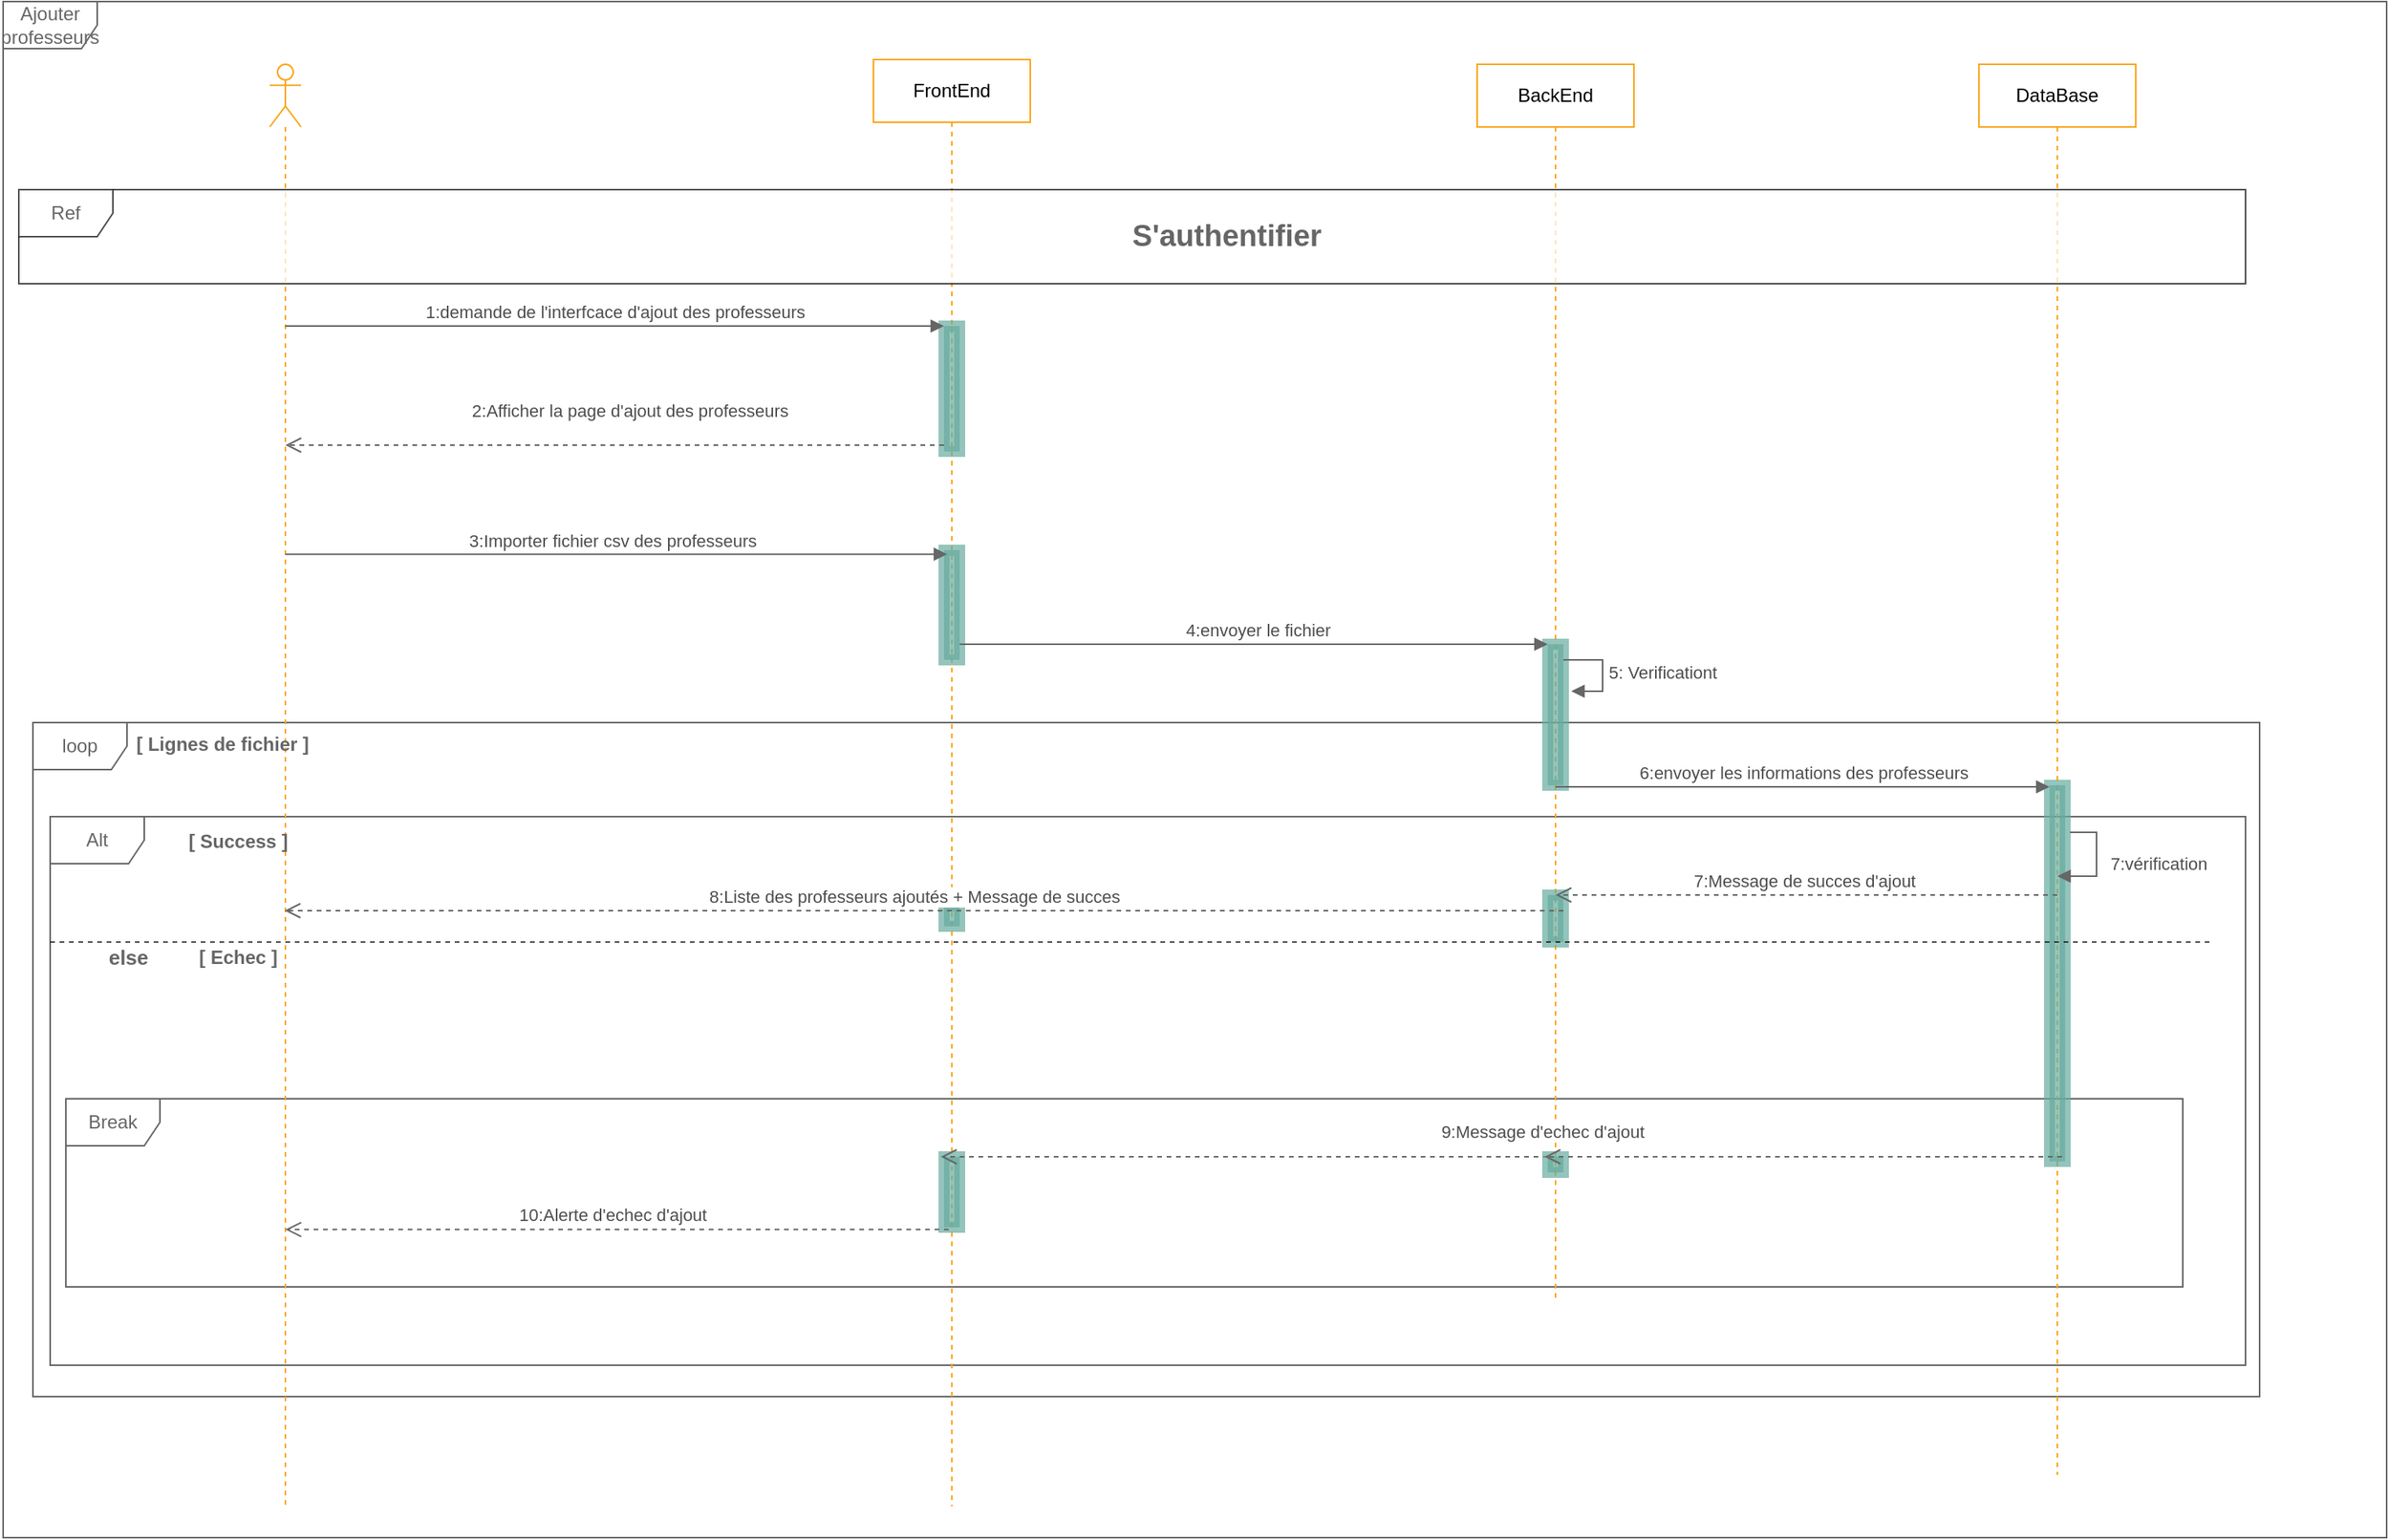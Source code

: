<mxfile version="13.0.3" type="github" pages="2">
  <diagram id="f30_K3znCM3BSg6AbHZj" name="Page-1">
    <mxGraphModel dx="2249" dy="459" grid="1" gridSize="10" guides="1" tooltips="1" connect="1" arrows="1" fold="1" page="1" pageScale="1" pageWidth="1169" pageHeight="827" math="0" shadow="0">
      <root>
        <mxCell id="0" />
        <mxCell id="1" parent="0" />
        <mxCell id="_cQJjbfpAz3ZmFyTizoA-23" value="Ajouter professeurs" style="shape=umlFrame;whiteSpace=wrap;html=1;fillColor=#ffffff;align=center;gradientColor=none;strokeColor=#666666;fontColor=#666666;" parent="1" vertex="1">
          <mxGeometry width="1520" height="980" as="geometry" />
        </mxCell>
        <mxCell id="_cQJjbfpAz3ZmFyTizoA-38" value="loop" style="shape=umlFrame;whiteSpace=wrap;html=1;fillColor=none;swimlaneFillColor=none;fontColor=#666666;strokeColor=#666666;" parent="1" vertex="1">
          <mxGeometry x="19" y="460" width="1420" height="430" as="geometry" />
        </mxCell>
        <mxCell id="4ZUGz-onwbik7Qpdnvin-3" value="Alt" style="shape=umlFrame;whiteSpace=wrap;html=1;fillColor=none;swimlaneFillColor=none;fontColor=#666666;strokeColor=#666666;" parent="1" vertex="1">
          <mxGeometry x="30" y="520" width="1400" height="350" as="geometry" />
        </mxCell>
        <mxCell id="4ZUGz-onwbik7Qpdnvin-16" value="Break" style="shape=umlFrame;whiteSpace=wrap;html=1;fillColor=none;swimlaneFillColor=none;fontColor=#666666;strokeColor=#666666;" parent="1" vertex="1">
          <mxGeometry x="40" y="700" width="1350" height="120" as="geometry" />
        </mxCell>
        <mxCell id="_cQJjbfpAz3ZmFyTizoA-1" value="" style="shape=umlLifeline;participant=umlActor;perimeter=lifelinePerimeter;whiteSpace=wrap;html=1;container=1;collapsible=0;recursiveResize=0;verticalAlign=top;spacingTop=36;labelBackgroundColor=#ffffff;outlineConnect=0;size=40;strokeColor=#FAA61A;" parent="1" vertex="1">
          <mxGeometry x="170" y="40" width="20" height="920" as="geometry" />
        </mxCell>
        <mxCell id="_cQJjbfpAz3ZmFyTizoA-2" value="FrontEnd" style="shape=umlLifeline;perimeter=lifelinePerimeter;whiteSpace=wrap;html=1;container=1;collapsible=0;recursiveResize=0;outlineConnect=0;strokeColor=#FAA61A;" parent="1" vertex="1">
          <mxGeometry x="555" y="37" width="100" height="923" as="geometry" />
        </mxCell>
        <mxCell id="_cQJjbfpAz3ZmFyTizoA-27" value="" style="html=1;points=[];perimeter=orthogonalPerimeter;strokeWidth=7;fillColor=#67AB9F;strokeColor=#67AB9F;opacity=70;" parent="_cQJjbfpAz3ZmFyTizoA-2" vertex="1">
          <mxGeometry x="45" y="170" width="10" height="80" as="geometry" />
        </mxCell>
        <mxCell id="4ZUGz-onwbik7Qpdnvin-13" value="" style="html=1;points=[];perimeter=orthogonalPerimeter;strokeColor=#67AB9F;strokeWidth=7;fillColor=#67AB9F;gradientColor=none;opacity=70;" parent="_cQJjbfpAz3ZmFyTizoA-2" vertex="1">
          <mxGeometry x="45" y="700" width="10" height="45" as="geometry" />
        </mxCell>
        <mxCell id="4ZUGz-onwbik7Qpdnvin-19" value="" style="html=1;points=[];perimeter=orthogonalPerimeter;strokeColor=#67AB9F;strokeWidth=7;fillColor=#67AB9F;gradientColor=none;opacity=70;" parent="_cQJjbfpAz3ZmFyTizoA-2" vertex="1">
          <mxGeometry x="45" y="540" width="10" height="13" as="geometry" />
        </mxCell>
        <mxCell id="_cQJjbfpAz3ZmFyTizoA-3" value="BackEnd" style="shape=umlLifeline;perimeter=lifelinePerimeter;whiteSpace=wrap;html=1;container=1;collapsible=0;recursiveResize=0;outlineConnect=0;strokeColor=#FAA61A;" parent="1" vertex="1">
          <mxGeometry x="940" y="40" width="100" height="790" as="geometry" />
        </mxCell>
        <mxCell id="4ZUGz-onwbik7Qpdnvin-22" value="" style="html=1;points=[];perimeter=orthogonalPerimeter;strokeColor=#67AB9F;strokeWidth=7;fillColor=#67AB9F;gradientColor=none;opacity=70;" parent="_cQJjbfpAz3ZmFyTizoA-3" vertex="1">
          <mxGeometry x="45" y="530" width="10" height="30" as="geometry" />
        </mxCell>
        <mxCell id="_cQJjbfpAz3ZmFyTizoA-4" value="DataBase" style="shape=umlLifeline;perimeter=lifelinePerimeter;whiteSpace=wrap;html=1;container=1;collapsible=0;recursiveResize=0;outlineConnect=0;strokeColor=#FAA61A;" parent="1" vertex="1">
          <mxGeometry x="1260" y="40" width="100" height="900" as="geometry" />
        </mxCell>
        <mxCell id="_cQJjbfpAz3ZmFyTizoA-43" value="" style="html=1;points=[];perimeter=orthogonalPerimeter;strokeColor=#67AB9F;strokeWidth=7;fillColor=#67AB9F;gradientColor=none;opacity=70;" parent="_cQJjbfpAz3ZmFyTizoA-4" vertex="1">
          <mxGeometry x="45" y="460" width="10" height="240" as="geometry" />
        </mxCell>
        <mxCell id="4ZUGz-onwbik7Qpdnvin-1" value="7:vérification" style="edgeStyle=orthogonalEdgeStyle;html=1;align=left;spacingLeft=2;endArrow=block;rounded=0;labelBackgroundColor=none;strokeColor=#666666;startSize=7;fontColor=#4D4D4D;" parent="_cQJjbfpAz3ZmFyTizoA-4" edge="1">
          <mxGeometry x="0.07" y="5" relative="1" as="geometry">
            <mxPoint x="59" y="490" as="sourcePoint" />
            <Array as="points">
              <mxPoint x="58" y="490" />
              <mxPoint x="75" y="490" />
              <mxPoint x="75" y="518" />
            </Array>
            <mxPoint x="50" y="518" as="targetPoint" />
            <mxPoint as="offset" />
          </mxGeometry>
        </mxCell>
        <mxCell id="_cQJjbfpAz3ZmFyTizoA-8" value="Ref" style="shape=umlFrame;whiteSpace=wrap;html=1;fillColor=#ffffff;swimlaneFillColor=#ffffff;opacity=70;fontColor=#666666;" parent="1" vertex="1">
          <mxGeometry x="10" y="120" width="1420" height="60" as="geometry" />
        </mxCell>
        <mxCell id="_cQJjbfpAz3ZmFyTizoA-18" value="&lt;b&gt;&lt;font style=&quot;font-size: 19px&quot; color=&quot;#666666&quot;&gt;S&#39;authentifier&lt;/font&gt;&lt;/b&gt;" style="text;html=1;resizable=0;autosize=1;align=center;verticalAlign=middle;points=[];fillColor=none;strokeColor=none;rounded=0;" parent="1" vertex="1">
          <mxGeometry x="710" y="140" width="140" height="20" as="geometry" />
        </mxCell>
        <mxCell id="_cQJjbfpAz3ZmFyTizoA-29" value="2:Afficher la page d&#39;ajout des professeurs&amp;nbsp;" style="html=1;verticalAlign=bottom;endArrow=open;dashed=1;endSize=8;exitX=0;exitY=0.95;horizontal=1;strokeColor=#666666;startSize=7;fontColor=#4D4D4D;" parent="1" source="_cQJjbfpAz3ZmFyTizoA-27" target="_cQJjbfpAz3ZmFyTizoA-1" edge="1">
          <mxGeometry x="-0.049" y="-13" relative="1" as="geometry">
            <mxPoint x="385" y="286" as="targetPoint" />
            <mxPoint as="offset" />
          </mxGeometry>
        </mxCell>
        <mxCell id="_cQJjbfpAz3ZmFyTizoA-28" value="1:demande de l&#39;interfcace d&#39;ajout des professeurs" style="html=1;verticalAlign=bottom;endArrow=block;entryX=0;entryY=0;strokeColor=#666666;startSize=7;fontColor=#4D4D4D;" parent="1" source="_cQJjbfpAz3ZmFyTizoA-1" target="_cQJjbfpAz3ZmFyTizoA-27" edge="1">
          <mxGeometry relative="1" as="geometry">
            <mxPoint x="385" y="210" as="sourcePoint" />
          </mxGeometry>
        </mxCell>
        <mxCell id="_cQJjbfpAz3ZmFyTizoA-30" value="" style="html=1;points=[];perimeter=orthogonalPerimeter;strokeColor=#67AB9F;strokeWidth=7;fillColor=#67AB9F;gradientColor=none;opacity=70;" parent="1" vertex="1">
          <mxGeometry x="600" y="350" width="10" height="70" as="geometry" />
        </mxCell>
        <mxCell id="_cQJjbfpAz3ZmFyTizoA-31" value="3:Importer fichier csv des professeurs&amp;nbsp;" style="html=1;verticalAlign=bottom;startArrow=none;endArrow=block;startSize=7;startFill=0;entryX=0.2;entryY=0.037;entryDx=0;entryDy=0;entryPerimeter=0;strokeColor=#666666;fontColor=#4D4D4D;" parent="1" source="_cQJjbfpAz3ZmFyTizoA-1" target="_cQJjbfpAz3ZmFyTizoA-30" edge="1">
          <mxGeometry relative="1" as="geometry">
            <mxPoint x="180" y="400" as="sourcePoint" />
            <mxPoint x="-1" as="offset" />
          </mxGeometry>
        </mxCell>
        <mxCell id="_cQJjbfpAz3ZmFyTizoA-32" value="" style="html=1;points=[];perimeter=orthogonalPerimeter;strokeColor=#67AB9F;strokeWidth=7;fillColor=#67AB9F;gradientColor=none;opacity=70;" parent="1" vertex="1">
          <mxGeometry x="985" y="410" width="10" height="90" as="geometry" />
        </mxCell>
        <mxCell id="_cQJjbfpAz3ZmFyTizoA-33" value="4:envoyer le fichier" style="html=1;verticalAlign=bottom;startArrow=none;endArrow=block;startSize=7;startFill=0;strokeColor=#666666;fontColor=#4D4D4D;" parent="1" source="_cQJjbfpAz3ZmFyTizoA-30" target="_cQJjbfpAz3ZmFyTizoA-32" edge="1">
          <mxGeometry x="0.011" relative="1" as="geometry">
            <mxPoint x="925" y="460" as="sourcePoint" />
            <mxPoint as="offset" />
          </mxGeometry>
        </mxCell>
        <mxCell id="_cQJjbfpAz3ZmFyTizoA-35" value="5: Verificationt" style="edgeStyle=orthogonalEdgeStyle;html=1;align=left;spacingLeft=2;endArrow=block;rounded=0;entryX=1;entryY=0;strokeColor=#666666;startSize=7;fontColor=#4D4D4D;" parent="1" edge="1">
          <mxGeometry relative="1" as="geometry">
            <mxPoint x="995" y="420" as="sourcePoint" />
            <Array as="points">
              <mxPoint x="1020" y="420" />
            </Array>
            <mxPoint x="1000" y="440" as="targetPoint" />
          </mxGeometry>
        </mxCell>
        <mxCell id="_cQJjbfpAz3ZmFyTizoA-39" value="6:envoyer les informations des professeurs" style="html=1;verticalAlign=bottom;endArrow=block;strokeColor=#666666;startSize=7;fontColor=#4D4D4D;" parent="1" target="_cQJjbfpAz3ZmFyTizoA-43" edge="1">
          <mxGeometry x="-0.0" width="80" relative="1" as="geometry">
            <mxPoint x="990" y="501" as="sourcePoint" />
            <mxPoint x="1110" y="500" as="targetPoint" />
            <mxPoint as="offset" />
          </mxGeometry>
        </mxCell>
        <mxCell id="4ZUGz-onwbik7Qpdnvin-4" value="[ Success ]" style="text;align=center;fontStyle=1;verticalAlign=middle;spacingLeft=3;spacingRight=3;strokeColor=none;rotatable=0;points=[[0,0.5],[1,0.5]];portConstraint=eastwest;fillColor=none;gradientColor=none;opacity=70;fontColor=#666666;" parent="1" vertex="1">
          <mxGeometry x="110" y="522" width="80" height="26" as="geometry" />
        </mxCell>
        <mxCell id="4ZUGz-onwbik7Qpdnvin-5" value="7:Message de succes d&#39;ajout&amp;nbsp;" style="html=1;verticalAlign=bottom;endArrow=open;dashed=1;endSize=8;fontColor=#4D4D4D;strokeColor=#666666;startSize=7;" parent="1" edge="1">
          <mxGeometry relative="1" as="geometry">
            <mxPoint x="1310" y="570" as="sourcePoint" />
            <mxPoint x="990" y="570" as="targetPoint" />
          </mxGeometry>
        </mxCell>
        <mxCell id="4ZUGz-onwbik7Qpdnvin-6" value="" style="line;strokeWidth=1;fillColor=none;align=left;verticalAlign=middle;spacingTop=-1;spacingLeft=3;spacingRight=3;rotatable=0;labelPosition=right;points=[];portConstraint=eastwest;fontColor=#000000;opacity=70;dashed=1;" parent="1" vertex="1">
          <mxGeometry x="30" y="596" width="1380" height="8" as="geometry" />
        </mxCell>
        <mxCell id="4ZUGz-onwbik7Qpdnvin-7" value="[ Echec ]" style="text;align=center;fontStyle=1;verticalAlign=middle;spacingLeft=3;spacingRight=3;strokeColor=none;rotatable=0;points=[[0,0.5],[1,0.5]];portConstraint=eastwest;fillColor=none;gradientColor=none;opacity=70;fontColor=#666666;" parent="1" vertex="1">
          <mxGeometry x="110" y="596" width="80" height="26" as="geometry" />
        </mxCell>
        <mxCell id="4ZUGz-onwbik7Qpdnvin-9" value="else" style="text;align=center;fontStyle=1;verticalAlign=middle;spacingLeft=3;spacingRight=3;strokeColor=none;rotatable=0;points=[[0,0.5],[1,0.5]];portConstraint=eastwest;fillColor=none;gradientColor=none;opacity=70;fontColor=#666666;fontSize=13;" parent="1" vertex="1">
          <mxGeometry x="40" y="596" width="80" height="26" as="geometry" />
        </mxCell>
        <mxCell id="4ZUGz-onwbik7Qpdnvin-10" value="" style="html=1;verticalAlign=bottom;endArrow=open;dashed=1;endSize=8;fontColor=#4D4D4D;entryX=-0.2;entryY=0;entryDx=0;entryDy=0;entryPerimeter=0;strokeColor=#666666;startSize=7;" parent="1" edge="1" target="4ZUGz-onwbik7Qpdnvin-13" source="4ZUGz-onwbik7Qpdnvin-11">
          <mxGeometry x="-0.147" y="43" relative="1" as="geometry">
            <mxPoint x="1313" y="737" as="sourcePoint" />
            <mxPoint x="985" y="650" as="targetPoint" />
            <mxPoint as="offset" />
          </mxGeometry>
        </mxCell>
        <mxCell id="4ZUGz-onwbik7Qpdnvin-14" value="10:Alerte d&#39;echec d&#39;ajout&amp;nbsp;" style="html=1;verticalAlign=bottom;endArrow=open;dashed=1;endSize=8;fontColor=#4D4D4D;exitX=0.3;exitY=1.031;exitDx=0;exitDy=0;exitPerimeter=0;strokeColor=#666666;startSize=7;" parent="1" target="_cQJjbfpAz3ZmFyTizoA-1" edge="1" source="4ZUGz-onwbik7Qpdnvin-13">
          <mxGeometry x="0.006" relative="1" as="geometry">
            <mxPoint x="610" y="710" as="sourcePoint" />
            <mxPoint x="219.324" y="710" as="targetPoint" />
            <mxPoint as="offset" />
          </mxGeometry>
        </mxCell>
        <mxCell id="4ZUGz-onwbik7Qpdnvin-17" value="[ Lignes de fichier ]" style="text;align=center;fontStyle=1;verticalAlign=middle;spacingLeft=3;spacingRight=3;strokeColor=none;rotatable=0;points=[[0,0.5],[1,0.5]];portConstraint=eastwest;fillColor=none;gradientColor=none;opacity=70;fontColor=#666666;" parent="1" vertex="1">
          <mxGeometry x="100" y="460" width="80" height="26" as="geometry" />
        </mxCell>
        <mxCell id="l7k-aFs2yzFrDXayCIA5-1" value="8:Liste des professeurs ajoutés + Message de succes&amp;nbsp; &amp;nbsp;&amp;nbsp;" style="html=1;verticalAlign=bottom;endArrow=open;dashed=1;endSize=8;fontColor=#4D4D4D;strokeColor=#666666;startSize=7;" edge="1" parent="1">
          <mxGeometry relative="1" as="geometry">
            <mxPoint x="995" y="580" as="sourcePoint" />
            <mxPoint x="179.5" y="580" as="targetPoint" />
          </mxGeometry>
        </mxCell>
        <mxCell id="4ZUGz-onwbik7Qpdnvin-11" value="" style="html=1;points=[];perimeter=orthogonalPerimeter;strokeColor=#67AB9F;strokeWidth=7;fillColor=#67AB9F;gradientColor=none;opacity=70;" parent="1" vertex="1">
          <mxGeometry x="985" y="737" width="10" height="10" as="geometry" />
        </mxCell>
        <mxCell id="l7k-aFs2yzFrDXayCIA5-2" value="9:Message d&#39;echec d&#39;ajout&amp;nbsp;" style="html=1;verticalAlign=bottom;endArrow=open;dashed=1;endSize=8;fontColor=#4D4D4D;entryX=-0.2;entryY=0;entryDx=0;entryDy=0;entryPerimeter=0;strokeColor=#666666;startSize=7;" edge="1" parent="1" target="4ZUGz-onwbik7Qpdnvin-11">
          <mxGeometry x="1" y="-7" relative="1" as="geometry">
            <mxPoint x="1313" y="737" as="sourcePoint" />
            <mxPoint x="598" y="737" as="targetPoint" />
            <mxPoint as="offset" />
          </mxGeometry>
        </mxCell>
      </root>
    </mxGraphModel>
  </diagram>
  <diagram id="UPpP0HQHN28_ITWDJWqw" name="Page-2">
    
    <mxGraphModel dx="848" dy="459" grid="1" gridSize="10" guides="1" tooltips="1" connect="1" arrows="1" fold="1" page="1" pageScale="1" pageWidth="1169" pageHeight="827" math="0" shadow="0">
      
      <root>
        
        <mxCell id="eV8KVZ7nmm9pxBvgzrSL-0" />
        
        <mxCell id="eV8KVZ7nmm9pxBvgzrSL-1" parent="eV8KVZ7nmm9pxBvgzrSL-0" />
        
      </root>
      
    </mxGraphModel>
    
  </diagram>
</mxfile>

